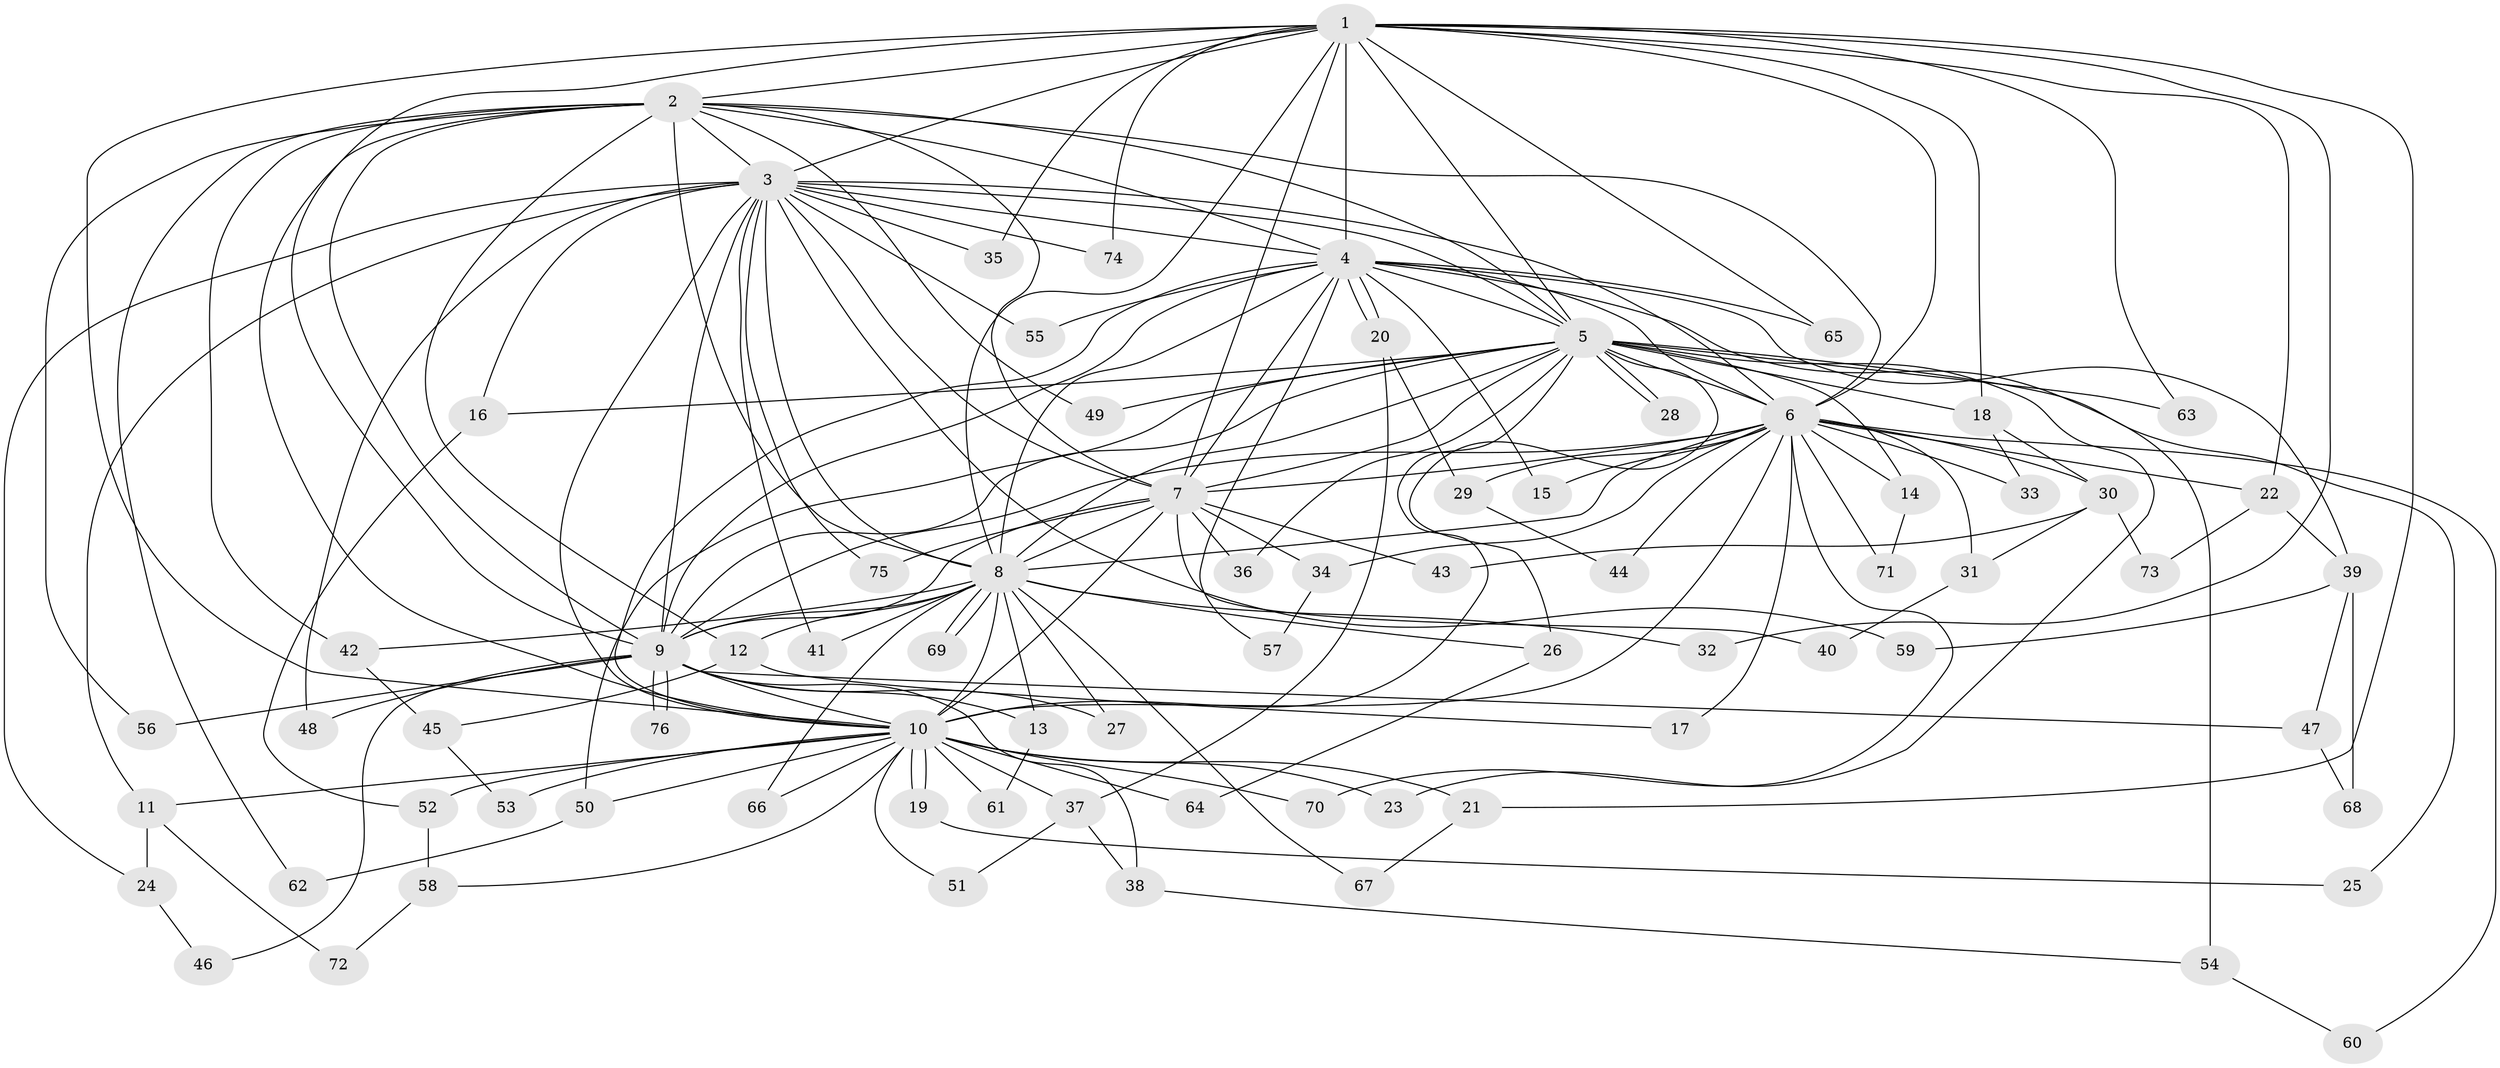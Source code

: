 // coarse degree distribution, {4: 0.34782608695652173, 3: 0.043478260869565216, 11: 0.17391304347826086, 2: 0.13043478260869565, 1: 0.13043478260869565, 9: 0.043478260869565216, 12: 0.08695652173913043, 13: 0.043478260869565216}
// Generated by graph-tools (version 1.1) at 2025/36/03/04/25 23:36:23]
// undirected, 76 vertices, 177 edges
graph export_dot {
  node [color=gray90,style=filled];
  1;
  2;
  3;
  4;
  5;
  6;
  7;
  8;
  9;
  10;
  11;
  12;
  13;
  14;
  15;
  16;
  17;
  18;
  19;
  20;
  21;
  22;
  23;
  24;
  25;
  26;
  27;
  28;
  29;
  30;
  31;
  32;
  33;
  34;
  35;
  36;
  37;
  38;
  39;
  40;
  41;
  42;
  43;
  44;
  45;
  46;
  47;
  48;
  49;
  50;
  51;
  52;
  53;
  54;
  55;
  56;
  57;
  58;
  59;
  60;
  61;
  62;
  63;
  64;
  65;
  66;
  67;
  68;
  69;
  70;
  71;
  72;
  73;
  74;
  75;
  76;
  1 -- 2;
  1 -- 3;
  1 -- 4;
  1 -- 5;
  1 -- 6;
  1 -- 7;
  1 -- 8;
  1 -- 9;
  1 -- 10;
  1 -- 18;
  1 -- 21;
  1 -- 22;
  1 -- 32;
  1 -- 35;
  1 -- 63;
  1 -- 65;
  1 -- 74;
  2 -- 3;
  2 -- 4;
  2 -- 5;
  2 -- 6;
  2 -- 7;
  2 -- 8;
  2 -- 9;
  2 -- 10;
  2 -- 12;
  2 -- 42;
  2 -- 49;
  2 -- 56;
  2 -- 62;
  3 -- 4;
  3 -- 5;
  3 -- 6;
  3 -- 7;
  3 -- 8;
  3 -- 9;
  3 -- 10;
  3 -- 11;
  3 -- 16;
  3 -- 24;
  3 -- 35;
  3 -- 41;
  3 -- 48;
  3 -- 55;
  3 -- 59;
  3 -- 74;
  3 -- 75;
  4 -- 5;
  4 -- 6;
  4 -- 7;
  4 -- 8;
  4 -- 9;
  4 -- 10;
  4 -- 15;
  4 -- 20;
  4 -- 20;
  4 -- 39;
  4 -- 54;
  4 -- 55;
  4 -- 57;
  4 -- 65;
  5 -- 6;
  5 -- 7;
  5 -- 8;
  5 -- 9;
  5 -- 10;
  5 -- 14;
  5 -- 16;
  5 -- 18;
  5 -- 23;
  5 -- 25;
  5 -- 26;
  5 -- 28;
  5 -- 28;
  5 -- 36;
  5 -- 49;
  5 -- 50;
  5 -- 63;
  6 -- 7;
  6 -- 8;
  6 -- 9;
  6 -- 10;
  6 -- 14;
  6 -- 15;
  6 -- 17;
  6 -- 22;
  6 -- 29;
  6 -- 30;
  6 -- 31;
  6 -- 33;
  6 -- 34;
  6 -- 44;
  6 -- 60;
  6 -- 70;
  6 -- 71;
  7 -- 8;
  7 -- 9;
  7 -- 10;
  7 -- 34;
  7 -- 36;
  7 -- 40;
  7 -- 43;
  7 -- 75;
  8 -- 9;
  8 -- 10;
  8 -- 12;
  8 -- 13;
  8 -- 26;
  8 -- 27;
  8 -- 32;
  8 -- 41;
  8 -- 42;
  8 -- 66;
  8 -- 67;
  8 -- 69;
  8 -- 69;
  9 -- 10;
  9 -- 13;
  9 -- 27;
  9 -- 38;
  9 -- 46;
  9 -- 47;
  9 -- 48;
  9 -- 56;
  9 -- 76;
  9 -- 76;
  10 -- 11;
  10 -- 19;
  10 -- 19;
  10 -- 21;
  10 -- 23;
  10 -- 37;
  10 -- 50;
  10 -- 51;
  10 -- 52;
  10 -- 53;
  10 -- 58;
  10 -- 61;
  10 -- 64;
  10 -- 66;
  10 -- 70;
  11 -- 24;
  11 -- 72;
  12 -- 17;
  12 -- 45;
  13 -- 61;
  14 -- 71;
  16 -- 52;
  18 -- 30;
  18 -- 33;
  19 -- 25;
  20 -- 29;
  20 -- 37;
  21 -- 67;
  22 -- 39;
  22 -- 73;
  24 -- 46;
  26 -- 64;
  29 -- 44;
  30 -- 31;
  30 -- 43;
  30 -- 73;
  31 -- 40;
  34 -- 57;
  37 -- 38;
  37 -- 51;
  38 -- 54;
  39 -- 47;
  39 -- 59;
  39 -- 68;
  42 -- 45;
  45 -- 53;
  47 -- 68;
  50 -- 62;
  52 -- 58;
  54 -- 60;
  58 -- 72;
}
